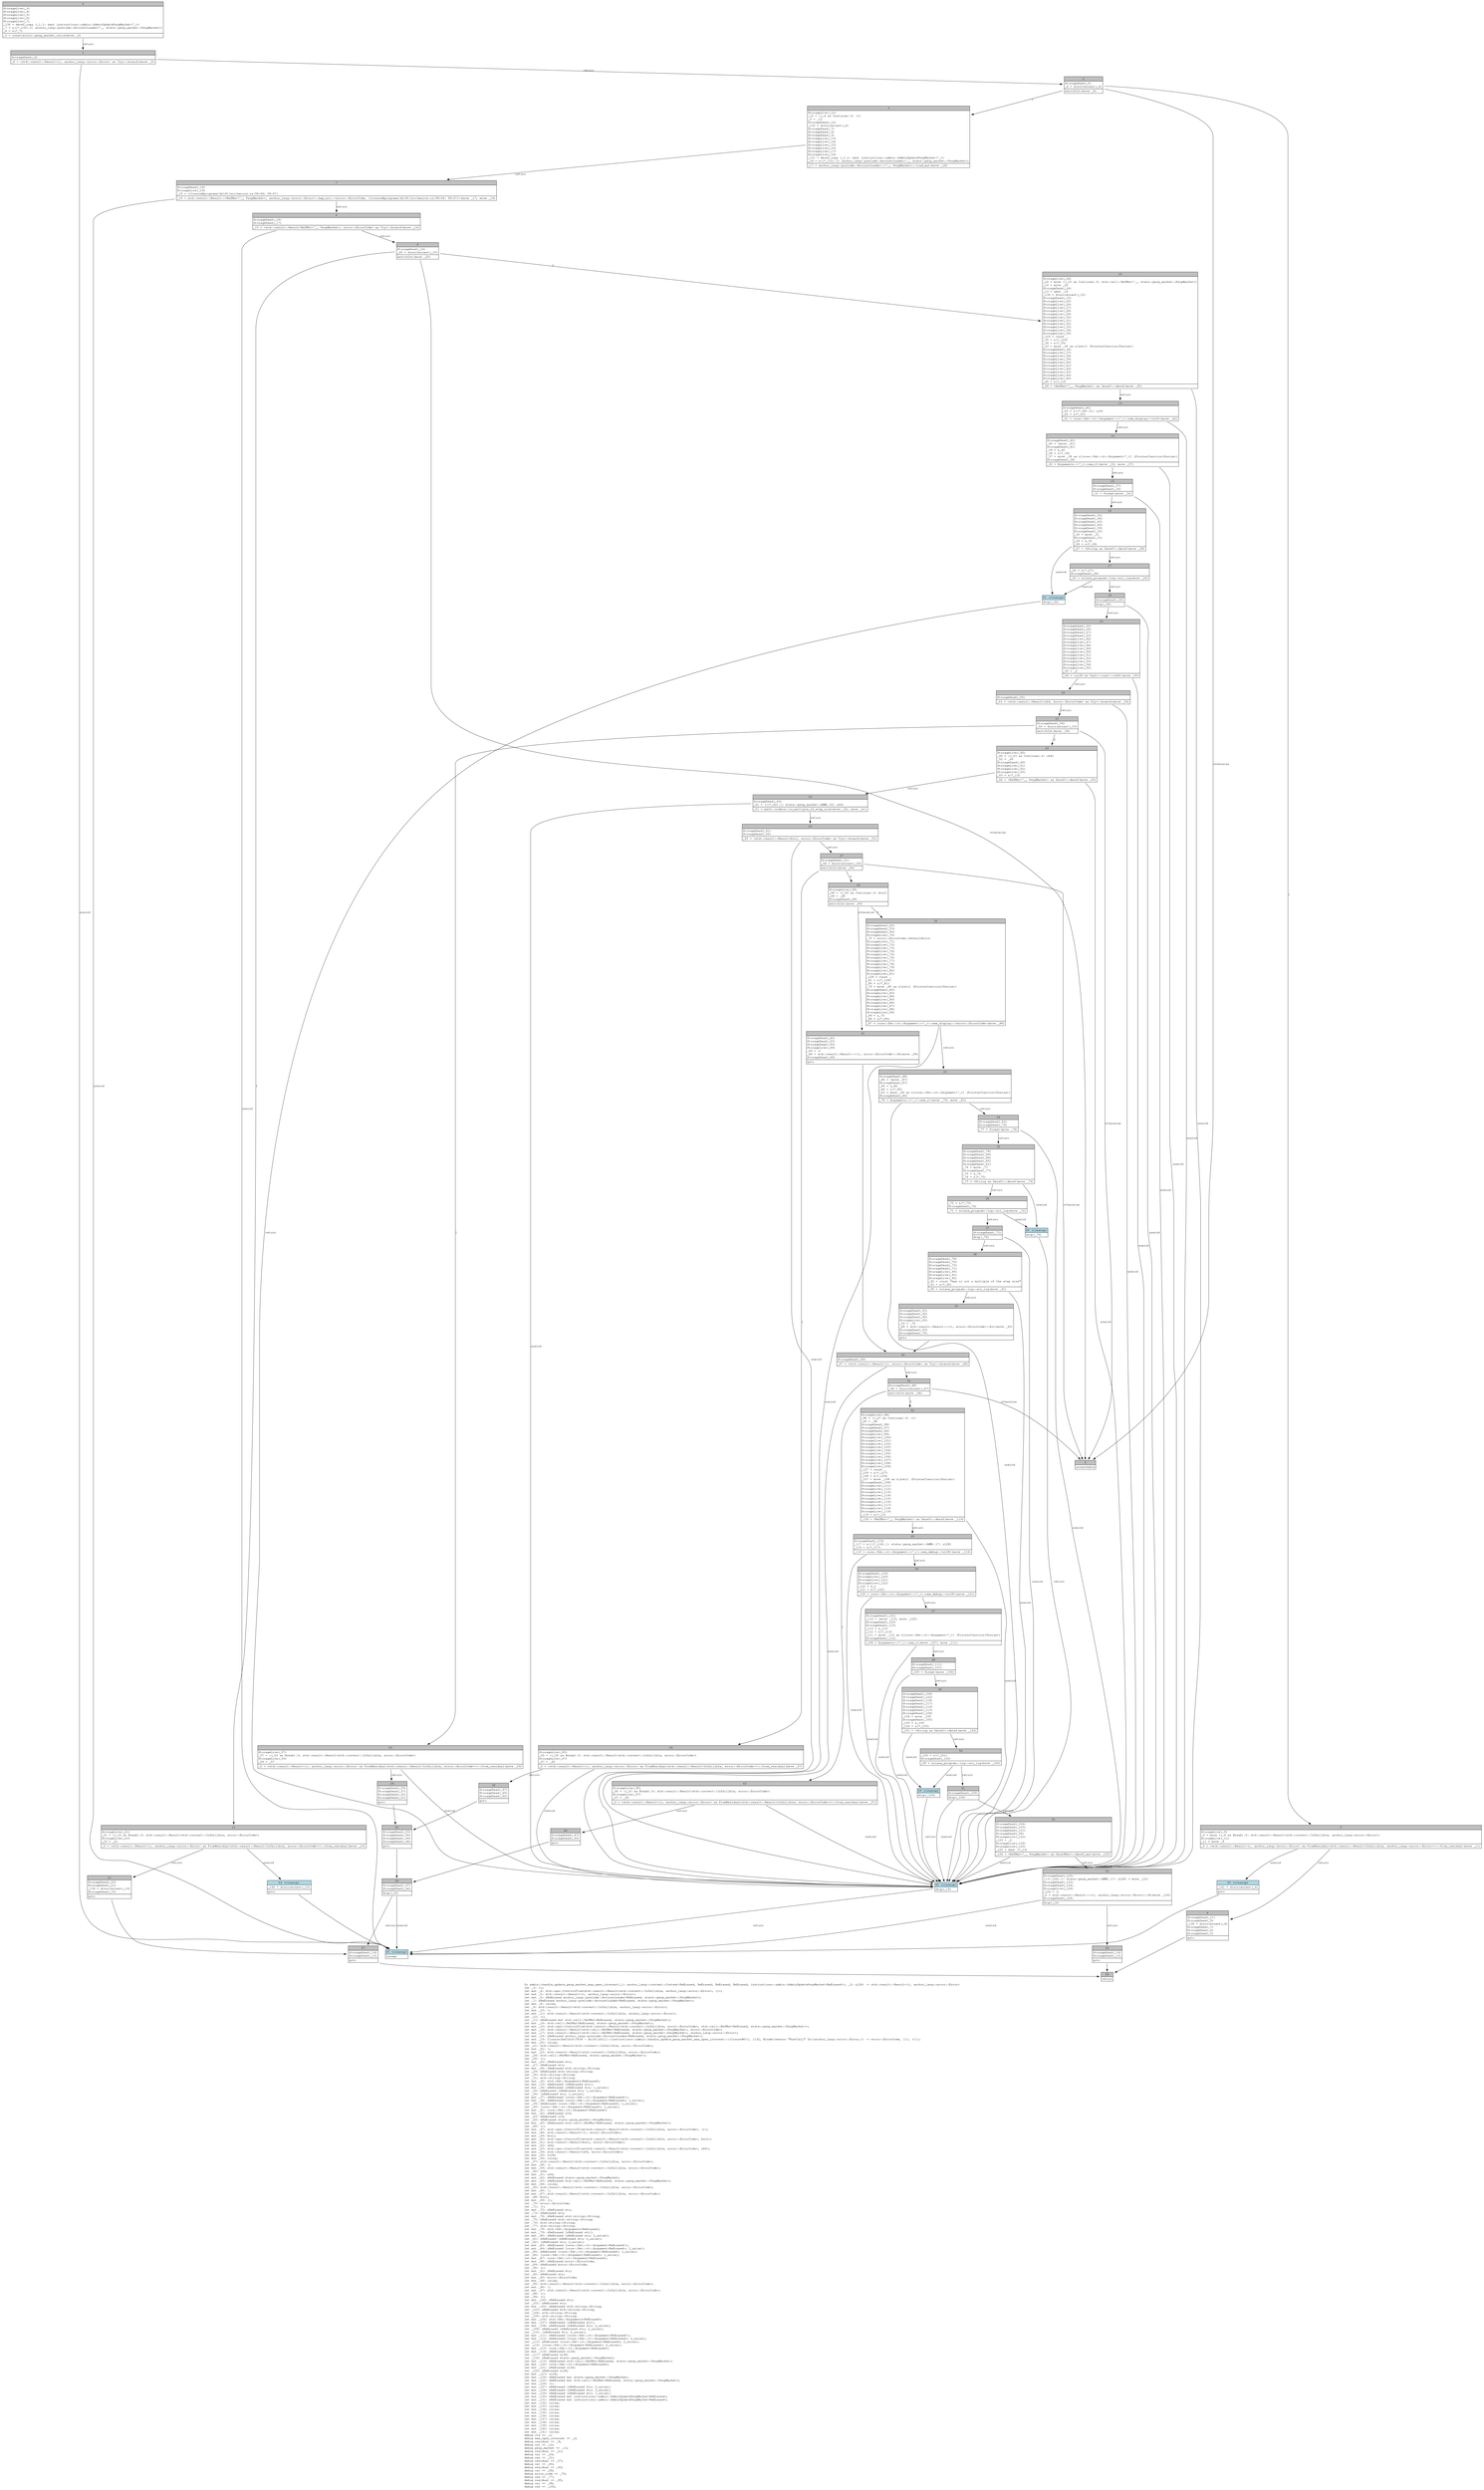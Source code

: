 digraph Mir_0_5637 {
    graph [fontname="Courier, monospace"];
    node [fontname="Courier, monospace"];
    edge [fontname="Courier, monospace"];
    label=<fn admin::handle_update_perp_market_max_open_interest(_1: anchor_lang::context::Context&lt;ReErased, ReErased, ReErased, ReErased, instructions::admin::AdminUpdatePerpMarket&lt;ReErased&gt;&gt;, _2: u128) -&gt; std::result::Result&lt;(), anchor_lang::error::Error&gt;<br align="left"/>let _3: ();<br align="left"/>let mut _4: std::ops::ControlFlow&lt;std::result::Result&lt;std::convert::Infallible, anchor_lang::error::Error&gt;, ()&gt;;<br align="left"/>let mut _5: std::result::Result&lt;(), anchor_lang::error::Error&gt;;<br align="left"/>let mut _6: &amp;ReErased anchor_lang::prelude::AccountLoader&lt;ReErased, state::perp_market::PerpMarket&gt;;<br align="left"/>let _7: &amp;ReErased anchor_lang::prelude::AccountLoader&lt;ReErased, state::perp_market::PerpMarket&gt;;<br align="left"/>let mut _8: isize;<br align="left"/>let _9: std::result::Result&lt;std::convert::Infallible, anchor_lang::error::Error&gt;;<br align="left"/>let mut _10: !;<br align="left"/>let mut _11: std::result::Result&lt;std::convert::Infallible, anchor_lang::error::Error&gt;;<br align="left"/>let _12: ();<br align="left"/>let _13: &amp;ReErased mut std::cell::RefMut&lt;ReErased, state::perp_market::PerpMarket&gt;;<br align="left"/>let mut _14: std::cell::RefMut&lt;ReErased, state::perp_market::PerpMarket&gt;;<br align="left"/>let mut _15: std::ops::ControlFlow&lt;std::result::Result&lt;std::convert::Infallible, error::ErrorCode&gt;, std::cell::RefMut&lt;ReErased, state::perp_market::PerpMarket&gt;&gt;;<br align="left"/>let mut _16: std::result::Result&lt;std::cell::RefMut&lt;ReErased, state::perp_market::PerpMarket&gt;, error::ErrorCode&gt;;<br align="left"/>let mut _17: std::result::Result&lt;std::cell::RefMut&lt;ReErased, state::perp_market::PerpMarket&gt;, anchor_lang::error::Error&gt;;<br align="left"/>let mut _18: &amp;ReErased anchor_lang::prelude::AccountLoader&lt;ReErased, state::perp_market::PerpMarket&gt;;<br align="left"/>let mut _19: Closure(DefId(0:5638 ~ drift[d311]::instructions::admin::handle_update_perp_market_max_open_interest::{closure#0}), [i32, Binder(extern &quot;RustCall&quot; fn((anchor_lang::error::Error,)) -&gt; error::ErrorCode, []), ()]);<br align="left"/>let mut _20: isize;<br align="left"/>let _21: std::result::Result&lt;std::convert::Infallible, error::ErrorCode&gt;;<br align="left"/>let mut _22: !;<br align="left"/>let mut _23: std::result::Result&lt;std::convert::Infallible, error::ErrorCode&gt;;<br align="left"/>let _24: std::cell::RefMut&lt;ReErased, state::perp_market::PerpMarket&gt;;<br align="left"/>let _25: ();<br align="left"/>let mut _26: &amp;ReErased str;<br align="left"/>let _27: &amp;ReErased str;<br align="left"/>let mut _28: &amp;ReErased std::string::String;<br align="left"/>let _29: &amp;ReErased std::string::String;<br align="left"/>let _30: std::string::String;<br align="left"/>let _31: std::string::String;<br align="left"/>let mut _32: std::fmt::Arguments&lt;ReErased&gt;;<br align="left"/>let mut _33: &amp;ReErased [&amp;ReErased str];<br align="left"/>let mut _34: &amp;ReErased [&amp;ReErased str; 1_usize];<br align="left"/>let _35: &amp;ReErased [&amp;ReErased str; 1_usize];<br align="left"/>let _36: [&amp;ReErased str; 1_usize];<br align="left"/>let mut _37: &amp;ReErased [core::fmt::rt::Argument&lt;ReErased&gt;];<br align="left"/>let mut _38: &amp;ReErased [core::fmt::rt::Argument&lt;ReErased&gt;; 1_usize];<br align="left"/>let _39: &amp;ReErased [core::fmt::rt::Argument&lt;ReErased&gt;; 1_usize];<br align="left"/>let _40: [core::fmt::rt::Argument&lt;ReErased&gt;; 1_usize];<br align="left"/>let mut _41: core::fmt::rt::Argument&lt;ReErased&gt;;<br align="left"/>let mut _42: &amp;ReErased u16;<br align="left"/>let _43: &amp;ReErased u16;<br align="left"/>let _44: &amp;ReErased state::perp_market::PerpMarket;<br align="left"/>let mut _45: &amp;ReErased std::cell::RefMut&lt;ReErased, state::perp_market::PerpMarket&gt;;<br align="left"/>let _46: ();<br align="left"/>let mut _47: std::ops::ControlFlow&lt;std::result::Result&lt;std::convert::Infallible, error::ErrorCode&gt;, ()&gt;;<br align="left"/>let mut _48: std::result::Result&lt;(), error::ErrorCode&gt;;<br align="left"/>let mut _49: bool;<br align="left"/>let mut _50: std::ops::ControlFlow&lt;std::result::Result&lt;std::convert::Infallible, error::ErrorCode&gt;, bool&gt;;<br align="left"/>let mut _51: std::result::Result&lt;bool, error::ErrorCode&gt;;<br align="left"/>let mut _52: u64;<br align="left"/>let mut _53: std::ops::ControlFlow&lt;std::result::Result&lt;std::convert::Infallible, error::ErrorCode&gt;, u64&gt;;<br align="left"/>let mut _54: std::result::Result&lt;u64, error::ErrorCode&gt;;<br align="left"/>let mut _55: u128;<br align="left"/>let mut _56: isize;<br align="left"/>let _57: std::result::Result&lt;std::convert::Infallible, error::ErrorCode&gt;;<br align="left"/>let mut _58: !;<br align="left"/>let mut _59: std::result::Result&lt;std::convert::Infallible, error::ErrorCode&gt;;<br align="left"/>let _60: u64;<br align="left"/>let mut _61: u64;<br align="left"/>let mut _62: &amp;ReErased state::perp_market::PerpMarket;<br align="left"/>let mut _63: &amp;ReErased std::cell::RefMut&lt;ReErased, state::perp_market::PerpMarket&gt;;<br align="left"/>let mut _64: isize;<br align="left"/>let _65: std::result::Result&lt;std::convert::Infallible, error::ErrorCode&gt;;<br align="left"/>let mut _66: !;<br align="left"/>let mut _67: std::result::Result&lt;std::convert::Infallible, error::ErrorCode&gt;;<br align="left"/>let _68: bool;<br align="left"/>let mut _69: ();<br align="left"/>let _70: error::ErrorCode;<br align="left"/>let _71: ();<br align="left"/>let mut _72: &amp;ReErased str;<br align="left"/>let _73: &amp;ReErased str;<br align="left"/>let mut _74: &amp;ReErased std::string::String;<br align="left"/>let _75: &amp;ReErased std::string::String;<br align="left"/>let _76: std::string::String;<br align="left"/>let _77: std::string::String;<br align="left"/>let mut _78: std::fmt::Arguments&lt;ReErased&gt;;<br align="left"/>let mut _79: &amp;ReErased [&amp;ReErased str];<br align="left"/>let mut _80: &amp;ReErased [&amp;ReErased str; 2_usize];<br align="left"/>let _81: &amp;ReErased [&amp;ReErased str; 2_usize];<br align="left"/>let _82: [&amp;ReErased str; 2_usize];<br align="left"/>let mut _83: &amp;ReErased [core::fmt::rt::Argument&lt;ReErased&gt;];<br align="left"/>let mut _84: &amp;ReErased [core::fmt::rt::Argument&lt;ReErased&gt;; 1_usize];<br align="left"/>let _85: &amp;ReErased [core::fmt::rt::Argument&lt;ReErased&gt;; 1_usize];<br align="left"/>let _86: [core::fmt::rt::Argument&lt;ReErased&gt;; 1_usize];<br align="left"/>let mut _87: core::fmt::rt::Argument&lt;ReErased&gt;;<br align="left"/>let mut _88: &amp;ReErased error::ErrorCode;<br align="left"/>let _89: &amp;ReErased error::ErrorCode;<br align="left"/>let _90: ();<br align="left"/>let mut _91: &amp;ReErased str;<br align="left"/>let _92: &amp;ReErased str;<br align="left"/>let mut _93: error::ErrorCode;<br align="left"/>let mut _94: isize;<br align="left"/>let _95: std::result::Result&lt;std::convert::Infallible, error::ErrorCode&gt;;<br align="left"/>let mut _96: !;<br align="left"/>let mut _97: std::result::Result&lt;std::convert::Infallible, error::ErrorCode&gt;;<br align="left"/>let _98: ();<br align="left"/>let _99: ();<br align="left"/>let mut _100: &amp;ReErased str;<br align="left"/>let _101: &amp;ReErased str;<br align="left"/>let mut _102: &amp;ReErased std::string::String;<br align="left"/>let _103: &amp;ReErased std::string::String;<br align="left"/>let _104: std::string::String;<br align="left"/>let _105: std::string::String;<br align="left"/>let mut _106: std::fmt::Arguments&lt;ReErased&gt;;<br align="left"/>let mut _107: &amp;ReErased [&amp;ReErased str];<br align="left"/>let mut _108: &amp;ReErased [&amp;ReErased str; 2_usize];<br align="left"/>let _109: &amp;ReErased [&amp;ReErased str; 2_usize];<br align="left"/>let _110: [&amp;ReErased str; 2_usize];<br align="left"/>let mut _111: &amp;ReErased [core::fmt::rt::Argument&lt;ReErased&gt;];<br align="left"/>let mut _112: &amp;ReErased [core::fmt::rt::Argument&lt;ReErased&gt;; 2_usize];<br align="left"/>let _113: &amp;ReErased [core::fmt::rt::Argument&lt;ReErased&gt;; 2_usize];<br align="left"/>let _114: [core::fmt::rt::Argument&lt;ReErased&gt;; 2_usize];<br align="left"/>let mut _115: core::fmt::rt::Argument&lt;ReErased&gt;;<br align="left"/>let mut _116: &amp;ReErased u128;<br align="left"/>let _117: &amp;ReErased u128;<br align="left"/>let _118: &amp;ReErased state::perp_market::PerpMarket;<br align="left"/>let mut _119: &amp;ReErased std::cell::RefMut&lt;ReErased, state::perp_market::PerpMarket&gt;;<br align="left"/>let mut _120: core::fmt::rt::Argument&lt;ReErased&gt;;<br align="left"/>let mut _121: &amp;ReErased u128;<br align="left"/>let _122: &amp;ReErased u128;<br align="left"/>let mut _123: u128;<br align="left"/>let mut _124: &amp;ReErased mut state::perp_market::PerpMarket;<br align="left"/>let mut _125: &amp;ReErased mut std::cell::RefMut&lt;ReErased, state::perp_market::PerpMarket&gt;;<br align="left"/>let mut _126: ();<br align="left"/>let mut _127: &amp;ReErased [&amp;ReErased str; 2_usize];<br align="left"/>let mut _128: &amp;ReErased [&amp;ReErased str; 2_usize];<br align="left"/>let mut _129: &amp;ReErased [&amp;ReErased str; 1_usize];<br align="left"/>let mut _130: &amp;ReErased mut instructions::admin::AdminUpdatePerpMarket&lt;ReErased&gt;;<br align="left"/>let mut _131: &amp;ReErased mut instructions::admin::AdminUpdatePerpMarket&lt;ReErased&gt;;<br align="left"/>let mut _132: isize;<br align="left"/>let mut _133: isize;<br align="left"/>let mut _134: isize;<br align="left"/>let mut _135: isize;<br align="left"/>let mut _136: isize;<br align="left"/>let mut _137: isize;<br align="left"/>let mut _138: isize;<br align="left"/>let mut _139: isize;<br align="left"/>let mut _140: isize;<br align="left"/>let mut _141: isize;<br align="left"/>debug ctx =&gt; _1;<br align="left"/>debug max_open_interest =&gt; _2;<br align="left"/>debug residual =&gt; _9;<br align="left"/>debug val =&gt; _12;<br align="left"/>debug perp_market =&gt; _13;<br align="left"/>debug residual =&gt; _21;<br align="left"/>debug val =&gt; _24;<br align="left"/>debug res =&gt; _31;<br align="left"/>debug residual =&gt; _57;<br align="left"/>debug val =&gt; _60;<br align="left"/>debug residual =&gt; _65;<br align="left"/>debug val =&gt; _68;<br align="left"/>debug error_code =&gt; _70;<br align="left"/>debug res =&gt; _77;<br align="left"/>debug residual =&gt; _95;<br align="left"/>debug val =&gt; _98;<br align="left"/>debug res =&gt; _105;<br align="left"/>>;
    bb0__0_5637 [shape="none", label=<<table border="0" cellborder="1" cellspacing="0"><tr><td bgcolor="gray" align="center" colspan="1">0</td></tr><tr><td align="left" balign="left">StorageLive(_3)<br/>StorageLive(_4)<br/>StorageLive(_5)<br/>StorageLive(_6)<br/>StorageLive(_7)<br/>_130 = deref_copy (_1.1: &amp;mut instructions::admin::AdminUpdatePerpMarket&lt;'_&gt;)<br/>_7 = &amp;((*_130).2: anchor_lang::prelude::AccountLoader&lt;'_, state::perp_market::PerpMarket&gt;)<br/>_6 = &amp;(*_7)<br/></td></tr><tr><td align="left">_5 = constraints::perp_market_valid(move _6)</td></tr></table>>];
    bb1__0_5637 [shape="none", label=<<table border="0" cellborder="1" cellspacing="0"><tr><td bgcolor="gray" align="center" colspan="1">1</td></tr><tr><td align="left" balign="left">StorageDead(_6)<br/></td></tr><tr><td align="left">_4 = &lt;std::result::Result&lt;(), anchor_lang::error::Error&gt; as Try&gt;::branch(move _5)</td></tr></table>>];
    bb2__0_5637 [shape="none", label=<<table border="0" cellborder="1" cellspacing="0"><tr><td bgcolor="gray" align="center" colspan="1">2</td></tr><tr><td align="left" balign="left">StorageDead(_5)<br/>_8 = discriminant(_4)<br/></td></tr><tr><td align="left">switchInt(move _8)</td></tr></table>>];
    bb3__0_5637 [shape="none", label=<<table border="0" cellborder="1" cellspacing="0"><tr><td bgcolor="gray" align="center" colspan="1">3</td></tr><tr><td align="left" balign="left">StorageLive(_12)<br/>_12 = ((_4 as Continue).0: ())<br/>_3 = _12<br/>StorageDead(_12)<br/>_132 = discriminant(_4)<br/>StorageDead(_7)<br/>StorageDead(_4)<br/>StorageDead(_3)<br/>StorageLive(_13)<br/>StorageLive(_14)<br/>StorageLive(_15)<br/>StorageLive(_16)<br/>StorageLive(_17)<br/>StorageLive(_18)<br/>_131 = deref_copy (_1.1: &amp;mut instructions::admin::AdminUpdatePerpMarket&lt;'_&gt;)<br/>_18 = &amp;((*_131).2: anchor_lang::prelude::AccountLoader&lt;'_, state::perp_market::PerpMarket&gt;)<br/></td></tr><tr><td align="left">_17 = anchor_lang::prelude::AccountLoader::&lt;'_, PerpMarket&gt;::load_mut(move _18)</td></tr></table>>];
    bb4__0_5637 [shape="none", label=<<table border="0" cellborder="1" cellspacing="0"><tr><td bgcolor="gray" align="center" colspan="1">4</td></tr><tr><td align="left">unreachable</td></tr></table>>];
    bb5__0_5637 [shape="none", label=<<table border="0" cellborder="1" cellspacing="0"><tr><td bgcolor="gray" align="center" colspan="1">5</td></tr><tr><td align="left" balign="left">StorageLive(_9)<br/>_9 = move ((_4 as Break).0: std::result::Result&lt;std::convert::Infallible, anchor_lang::error::Error&gt;)<br/>StorageLive(_11)<br/>_11 = move _9<br/></td></tr><tr><td align="left">_0 = &lt;std::result::Result&lt;(), anchor_lang::error::Error&gt; as FromResidual&lt;std::result::Result&lt;Infallible, anchor_lang::error::Error&gt;&gt;&gt;::from_residual(move _11)</td></tr></table>>];
    bb6__0_5637 [shape="none", label=<<table border="0" cellborder="1" cellspacing="0"><tr><td bgcolor="gray" align="center" colspan="1">6</td></tr><tr><td align="left" balign="left">StorageDead(_11)<br/>StorageDead(_9)<br/>_138 = discriminant(_4)<br/>StorageDead(_7)<br/>StorageDead(_4)<br/>StorageDead(_3)<br/></td></tr><tr><td align="left">goto</td></tr></table>>];
    bb7__0_5637 [shape="none", label=<<table border="0" cellborder="1" cellspacing="0"><tr><td bgcolor="gray" align="center" colspan="1">7</td></tr><tr><td align="left" balign="left">StorageDead(_18)<br/>StorageLive(_19)<br/>_19 = {closure@programs/drift/src/macros.rs:58:44: 58:47}<br/></td></tr><tr><td align="left">_16 = std::result::Result::&lt;RefMut&lt;'_, PerpMarket&gt;, anchor_lang::error::Error&gt;::map_err::&lt;error::ErrorCode, {closure@programs/drift/src/macros.rs:58:44: 58:47}&gt;(move _17, move _19)</td></tr></table>>];
    bb8__0_5637 [shape="none", label=<<table border="0" cellborder="1" cellspacing="0"><tr><td bgcolor="gray" align="center" colspan="1">8</td></tr><tr><td align="left" balign="left">StorageDead(_19)<br/>StorageDead(_17)<br/></td></tr><tr><td align="left">_15 = &lt;std::result::Result&lt;RefMut&lt;'_, PerpMarket&gt;, error::ErrorCode&gt; as Try&gt;::branch(move _16)</td></tr></table>>];
    bb9__0_5637 [shape="none", label=<<table border="0" cellborder="1" cellspacing="0"><tr><td bgcolor="gray" align="center" colspan="1">9</td></tr><tr><td align="left" balign="left">StorageDead(_16)<br/>_20 = discriminant(_15)<br/></td></tr><tr><td align="left">switchInt(move _20)</td></tr></table>>];
    bb10__0_5637 [shape="none", label=<<table border="0" cellborder="1" cellspacing="0"><tr><td bgcolor="gray" align="center" colspan="1">10</td></tr><tr><td align="left" balign="left">StorageLive(_24)<br/>_24 = move ((_15 as Continue).0: std::cell::RefMut&lt;'_, state::perp_market::PerpMarket&gt;)<br/>_14 = move _24<br/>StorageDead(_24)<br/>_13 = &amp;mut _14<br/>_136 = discriminant(_15)<br/>StorageDead(_15)<br/>StorageLive(_25)<br/>StorageLive(_26)<br/>StorageLive(_27)<br/>StorageLive(_28)<br/>StorageLive(_29)<br/>StorageLive(_30)<br/>StorageLive(_31)<br/>StorageLive(_32)<br/>StorageLive(_33)<br/>StorageLive(_34)<br/>StorageLive(_35)<br/>_129 = const _<br/>_35 = &amp;(*_129)<br/>_34 = &amp;(*_35)<br/>_33 = move _34 as &amp;[&amp;str] (PointerCoercion(Unsize))<br/>StorageDead(_34)<br/>StorageLive(_37)<br/>StorageLive(_38)<br/>StorageLive(_39)<br/>StorageLive(_40)<br/>StorageLive(_41)<br/>StorageLive(_42)<br/>StorageLive(_43)<br/>StorageLive(_44)<br/>StorageLive(_45)<br/>_45 = &amp;(*_13)<br/></td></tr><tr><td align="left">_44 = &lt;RefMut&lt;'_, PerpMarket&gt; as Deref&gt;::deref(move _45)</td></tr></table>>];
    bb11__0_5637 [shape="none", label=<<table border="0" cellborder="1" cellspacing="0"><tr><td bgcolor="gray" align="center" colspan="1">11</td></tr><tr><td align="left" balign="left">StorageLive(_21)<br/>_21 = ((_15 as Break).0: std::result::Result&lt;std::convert::Infallible, error::ErrorCode&gt;)<br/>StorageLive(_23)<br/>_23 = _21<br/></td></tr><tr><td align="left">_0 = &lt;std::result::Result&lt;(), anchor_lang::error::Error&gt; as FromResidual&lt;std::result::Result&lt;Infallible, error::ErrorCode&gt;&gt;&gt;::from_residual(move _23)</td></tr></table>>];
    bb12__0_5637 [shape="none", label=<<table border="0" cellborder="1" cellspacing="0"><tr><td bgcolor="gray" align="center" colspan="1">12</td></tr><tr><td align="left" balign="left">StorageDead(_23)<br/>StorageDead(_21)<br/>_134 = discriminant(_15)<br/>StorageDead(_15)<br/></td></tr><tr><td align="left">goto</td></tr></table>>];
    bb13__0_5637 [shape="none", label=<<table border="0" cellborder="1" cellspacing="0"><tr><td bgcolor="gray" align="center" colspan="1">13</td></tr><tr><td align="left" balign="left">StorageDead(_45)<br/>_43 = &amp;((*_44).21: u16)<br/>_42 = &amp;(*_43)<br/></td></tr><tr><td align="left">_41 = core::fmt::rt::Argument::&lt;'_&gt;::new_display::&lt;u16&gt;(move _42)</td></tr></table>>];
    bb14__0_5637 [shape="none", label=<<table border="0" cellborder="1" cellspacing="0"><tr><td bgcolor="gray" align="center" colspan="1">14</td></tr><tr><td align="left" balign="left">StorageDead(_42)<br/>_40 = [move _41]<br/>StorageDead(_41)<br/>_39 = &amp;_40<br/>_38 = &amp;(*_39)<br/>_37 = move _38 as &amp;[core::fmt::rt::Argument&lt;'_&gt;] (PointerCoercion(Unsize))<br/>StorageDead(_38)<br/></td></tr><tr><td align="left">_32 = Arguments::&lt;'_&gt;::new_v1(move _33, move _37)</td></tr></table>>];
    bb15__0_5637 [shape="none", label=<<table border="0" cellborder="1" cellspacing="0"><tr><td bgcolor="gray" align="center" colspan="1">15</td></tr><tr><td align="left" balign="left">StorageDead(_37)<br/>StorageDead(_33)<br/></td></tr><tr><td align="left">_31 = format(move _32)</td></tr></table>>];
    bb16__0_5637 [shape="none", label=<<table border="0" cellborder="1" cellspacing="0"><tr><td bgcolor="gray" align="center" colspan="1">16</td></tr><tr><td align="left" balign="left">StorageDead(_32)<br/>StorageDead(_44)<br/>StorageDead(_43)<br/>StorageDead(_40)<br/>StorageDead(_39)<br/>StorageDead(_35)<br/>_30 = move _31<br/>StorageDead(_31)<br/>_29 = &amp;_30<br/>_28 = &amp;(*_29)<br/></td></tr><tr><td align="left">_27 = &lt;String as Deref&gt;::deref(move _28)</td></tr></table>>];
    bb17__0_5637 [shape="none", label=<<table border="0" cellborder="1" cellspacing="0"><tr><td bgcolor="gray" align="center" colspan="1">17</td></tr><tr><td align="left" balign="left">_26 = &amp;(*_27)<br/>StorageDead(_28)<br/></td></tr><tr><td align="left">_25 = solana_program::log::sol_log(move _26)</td></tr></table>>];
    bb18__0_5637 [shape="none", label=<<table border="0" cellborder="1" cellspacing="0"><tr><td bgcolor="gray" align="center" colspan="1">18</td></tr><tr><td align="left" balign="left">StorageDead(_26)<br/></td></tr><tr><td align="left">drop(_30)</td></tr></table>>];
    bb19__0_5637 [shape="none", label=<<table border="0" cellborder="1" cellspacing="0"><tr><td bgcolor="gray" align="center" colspan="1">19</td></tr><tr><td align="left" balign="left">StorageDead(_30)<br/>StorageDead(_29)<br/>StorageDead(_27)<br/>StorageDead(_25)<br/>StorageLive(_46)<br/>StorageLive(_47)<br/>StorageLive(_48)<br/>StorageLive(_49)<br/>StorageLive(_50)<br/>StorageLive(_51)<br/>StorageLive(_52)<br/>StorageLive(_53)<br/>StorageLive(_54)<br/>StorageLive(_55)<br/>_55 = _2<br/></td></tr><tr><td align="left">_54 = &lt;u128 as Cast&gt;::cast::&lt;u64&gt;(move _55)</td></tr></table>>];
    bb20__0_5637 [shape="none", label=<<table border="0" cellborder="1" cellspacing="0"><tr><td bgcolor="gray" align="center" colspan="1">20</td></tr><tr><td align="left" balign="left">StorageDead(_55)<br/></td></tr><tr><td align="left">_53 = &lt;std::result::Result&lt;u64, error::ErrorCode&gt; as Try&gt;::branch(move _54)</td></tr></table>>];
    bb21__0_5637 [shape="none", label=<<table border="0" cellborder="1" cellspacing="0"><tr><td bgcolor="gray" align="center" colspan="1">21</td></tr><tr><td align="left" balign="left">StorageDead(_54)<br/>_56 = discriminant(_53)<br/></td></tr><tr><td align="left">switchInt(move _56)</td></tr></table>>];
    bb22__0_5637 [shape="none", label=<<table border="0" cellborder="1" cellspacing="0"><tr><td bgcolor="gray" align="center" colspan="1">22</td></tr><tr><td align="left" balign="left">StorageLive(_60)<br/>_60 = ((_53 as Continue).0: u64)<br/>_52 = _60<br/>StorageDead(_60)<br/>StorageLive(_61)<br/>StorageLive(_62)<br/>StorageLive(_63)<br/>_63 = &amp;(*_13)<br/></td></tr><tr><td align="left">_62 = &lt;RefMut&lt;'_, PerpMarket&gt; as Deref&gt;::deref(move _63)</td></tr></table>>];
    bb23__0_5637 [shape="none", label=<<table border="0" cellborder="1" cellspacing="0"><tr><td bgcolor="gray" align="center" colspan="1">23</td></tr><tr><td align="left" balign="left">StorageLive(_57)<br/>_57 = ((_53 as Break).0: std::result::Result&lt;std::convert::Infallible, error::ErrorCode&gt;)<br/>StorageLive(_59)<br/>_59 = _57<br/></td></tr><tr><td align="left">_0 = &lt;std::result::Result&lt;(), anchor_lang::error::Error&gt; as FromResidual&lt;std::result::Result&lt;Infallible, error::ErrorCode&gt;&gt;&gt;::from_residual(move _59)</td></tr></table>>];
    bb24__0_5637 [shape="none", label=<<table border="0" cellborder="1" cellspacing="0"><tr><td bgcolor="gray" align="center" colspan="1">24</td></tr><tr><td align="left" balign="left">StorageDead(_59)<br/>StorageDead(_57)<br/>StorageDead(_52)<br/>StorageDead(_51)<br/></td></tr><tr><td align="left">goto</td></tr></table>>];
    bb25__0_5637 [shape="none", label=<<table border="0" cellborder="1" cellspacing="0"><tr><td bgcolor="gray" align="center" colspan="1">25</td></tr><tr><td align="left" balign="left">StorageDead(_63)<br/>_61 = (((*_62).1: state::perp_market::AMM).52: u64)<br/></td></tr><tr><td align="left">_51 = math::orders::is_multiple_of_step_size(move _52, move _61)</td></tr></table>>];
    bb26__0_5637 [shape="none", label=<<table border="0" cellborder="1" cellspacing="0"><tr><td bgcolor="gray" align="center" colspan="1">26</td></tr><tr><td align="left" balign="left">StorageDead(_61)<br/>StorageDead(_52)<br/></td></tr><tr><td align="left">_50 = &lt;std::result::Result&lt;bool, error::ErrorCode&gt; as Try&gt;::branch(move _51)</td></tr></table>>];
    bb27__0_5637 [shape="none", label=<<table border="0" cellborder="1" cellspacing="0"><tr><td bgcolor="gray" align="center" colspan="1">27</td></tr><tr><td align="left" balign="left">StorageDead(_51)<br/>_64 = discriminant(_50)<br/></td></tr><tr><td align="left">switchInt(move _64)</td></tr></table>>];
    bb28__0_5637 [shape="none", label=<<table border="0" cellborder="1" cellspacing="0"><tr><td bgcolor="gray" align="center" colspan="1">28</td></tr><tr><td align="left" balign="left">StorageLive(_68)<br/>_68 = ((_50 as Continue).0: bool)<br/>_49 = _68<br/>StorageDead(_68)<br/></td></tr><tr><td align="left">switchInt(move _49)</td></tr></table>>];
    bb29__0_5637 [shape="none", label=<<table border="0" cellborder="1" cellspacing="0"><tr><td bgcolor="gray" align="center" colspan="1">29</td></tr><tr><td align="left" balign="left">StorageLive(_65)<br/>_65 = ((_50 as Break).0: std::result::Result&lt;std::convert::Infallible, error::ErrorCode&gt;)<br/>StorageLive(_67)<br/>_67 = _65<br/></td></tr><tr><td align="left">_0 = &lt;std::result::Result&lt;(), anchor_lang::error::Error&gt; as FromResidual&lt;std::result::Result&lt;Infallible, error::ErrorCode&gt;&gt;&gt;::from_residual(move _67)</td></tr></table>>];
    bb30__0_5637 [shape="none", label=<<table border="0" cellborder="1" cellspacing="0"><tr><td bgcolor="gray" align="center" colspan="1">30</td></tr><tr><td align="left" balign="left">StorageDead(_67)<br/>StorageDead(_65)<br/>StorageDead(_62)<br/></td></tr><tr><td align="left">goto</td></tr></table>>];
    bb31__0_5637 [shape="none", label=<<table border="0" cellborder="1" cellspacing="0"><tr><td bgcolor="gray" align="center" colspan="1">31</td></tr><tr><td align="left" balign="left">StorageDead(_62)<br/>StorageDead(_53)<br/>StorageDead(_50)<br/>StorageLive(_69)<br/>_69 = ()<br/>_48 = std::result::Result::&lt;(), error::ErrorCode&gt;::Ok(move _69)<br/>StorageDead(_69)<br/></td></tr><tr><td align="left">goto</td></tr></table>>];
    bb32__0_5637 [shape="none", label=<<table border="0" cellborder="1" cellspacing="0"><tr><td bgcolor="gray" align="center" colspan="1">32</td></tr><tr><td align="left" balign="left">StorageDead(_62)<br/>StorageDead(_53)<br/>StorageDead(_50)<br/>StorageLive(_70)<br/>_70 = error::ErrorCode::DefaultError<br/>StorageLive(_71)<br/>StorageLive(_72)<br/>StorageLive(_73)<br/>StorageLive(_74)<br/>StorageLive(_75)<br/>StorageLive(_76)<br/>StorageLive(_77)<br/>StorageLive(_78)<br/>StorageLive(_79)<br/>StorageLive(_80)<br/>StorageLive(_81)<br/>_128 = const _<br/>_81 = &amp;(*_128)<br/>_80 = &amp;(*_81)<br/>_79 = move _80 as &amp;[&amp;str] (PointerCoercion(Unsize))<br/>StorageDead(_80)<br/>StorageLive(_83)<br/>StorageLive(_84)<br/>StorageLive(_85)<br/>StorageLive(_86)<br/>StorageLive(_87)<br/>StorageLive(_88)<br/>StorageLive(_89)<br/>_89 = &amp;_70<br/>_88 = &amp;(*_89)<br/></td></tr><tr><td align="left">_87 = core::fmt::rt::Argument::&lt;'_&gt;::new_display::&lt;error::ErrorCode&gt;(move _88)</td></tr></table>>];
    bb33__0_5637 [shape="none", label=<<table border="0" cellborder="1" cellspacing="0"><tr><td bgcolor="gray" align="center" colspan="1">33</td></tr><tr><td align="left" balign="left">StorageDead(_88)<br/>_86 = [move _87]<br/>StorageDead(_87)<br/>_85 = &amp;_86<br/>_84 = &amp;(*_85)<br/>_83 = move _84 as &amp;[core::fmt::rt::Argument&lt;'_&gt;] (PointerCoercion(Unsize))<br/>StorageDead(_84)<br/></td></tr><tr><td align="left">_78 = Arguments::&lt;'_&gt;::new_v1(move _79, move _83)</td></tr></table>>];
    bb34__0_5637 [shape="none", label=<<table border="0" cellborder="1" cellspacing="0"><tr><td bgcolor="gray" align="center" colspan="1">34</td></tr><tr><td align="left" balign="left">StorageDead(_83)<br/>StorageDead(_79)<br/></td></tr><tr><td align="left">_77 = format(move _78)</td></tr></table>>];
    bb35__0_5637 [shape="none", label=<<table border="0" cellborder="1" cellspacing="0"><tr><td bgcolor="gray" align="center" colspan="1">35</td></tr><tr><td align="left" balign="left">StorageDead(_78)<br/>StorageDead(_89)<br/>StorageDead(_86)<br/>StorageDead(_85)<br/>StorageDead(_81)<br/>_76 = move _77<br/>StorageDead(_77)<br/>_75 = &amp;_76<br/>_74 = &amp;(*_75)<br/></td></tr><tr><td align="left">_73 = &lt;String as Deref&gt;::deref(move _74)</td></tr></table>>];
    bb36__0_5637 [shape="none", label=<<table border="0" cellborder="1" cellspacing="0"><tr><td bgcolor="gray" align="center" colspan="1">36</td></tr><tr><td align="left" balign="left">_72 = &amp;(*_73)<br/>StorageDead(_74)<br/></td></tr><tr><td align="left">_71 = solana_program::log::sol_log(move _72)</td></tr></table>>];
    bb37__0_5637 [shape="none", label=<<table border="0" cellborder="1" cellspacing="0"><tr><td bgcolor="gray" align="center" colspan="1">37</td></tr><tr><td align="left" balign="left">StorageDead(_72)<br/></td></tr><tr><td align="left">drop(_76)</td></tr></table>>];
    bb38__0_5637 [shape="none", label=<<table border="0" cellborder="1" cellspacing="0"><tr><td bgcolor="gray" align="center" colspan="1">38</td></tr><tr><td align="left" balign="left">StorageDead(_76)<br/>StorageDead(_75)<br/>StorageDead(_73)<br/>StorageDead(_71)<br/>StorageLive(_90)<br/>StorageLive(_91)<br/>StorageLive(_92)<br/>_92 = const &quot;max oi not a multiple of the step size&quot;<br/>_91 = &amp;(*_92)<br/></td></tr><tr><td align="left">_90 = solana_program::log::sol_log(move _91)</td></tr></table>>];
    bb39__0_5637 [shape="none", label=<<table border="0" cellborder="1" cellspacing="0"><tr><td bgcolor="gray" align="center" colspan="1">39</td></tr><tr><td align="left" balign="left">StorageDead(_91)<br/>StorageDead(_92)<br/>StorageDead(_90)<br/>StorageLive(_93)<br/>_93 = _70<br/>_48 = std::result::Result::&lt;(), error::ErrorCode&gt;::Err(move _93)<br/>StorageDead(_93)<br/>StorageDead(_70)<br/></td></tr><tr><td align="left">goto</td></tr></table>>];
    bb40__0_5637 [shape="none", label=<<table border="0" cellborder="1" cellspacing="0"><tr><td bgcolor="gray" align="center" colspan="1">40</td></tr><tr><td align="left" balign="left">StorageDead(_49)<br/></td></tr><tr><td align="left">_47 = &lt;std::result::Result&lt;(), error::ErrorCode&gt; as Try&gt;::branch(move _48)</td></tr></table>>];
    bb41__0_5637 [shape="none", label=<<table border="0" cellborder="1" cellspacing="0"><tr><td bgcolor="gray" align="center" colspan="1">41</td></tr><tr><td align="left" balign="left">StorageDead(_48)<br/>_94 = discriminant(_47)<br/></td></tr><tr><td align="left">switchInt(move _94)</td></tr></table>>];
    bb42__0_5637 [shape="none", label=<<table border="0" cellborder="1" cellspacing="0"><tr><td bgcolor="gray" align="center" colspan="1">42</td></tr><tr><td align="left" balign="left">StorageLive(_98)<br/>_98 = ((_47 as Continue).0: ())<br/>_46 = _98<br/>StorageDead(_98)<br/>StorageDead(_47)<br/>StorageDead(_46)<br/>StorageLive(_99)<br/>StorageLive(_100)<br/>StorageLive(_101)<br/>StorageLive(_102)<br/>StorageLive(_103)<br/>StorageLive(_104)<br/>StorageLive(_105)<br/>StorageLive(_106)<br/>StorageLive(_107)<br/>StorageLive(_108)<br/>StorageLive(_109)<br/>_127 = const _<br/>_109 = &amp;(*_127)<br/>_108 = &amp;(*_109)<br/>_107 = move _108 as &amp;[&amp;str] (PointerCoercion(Unsize))<br/>StorageDead(_108)<br/>StorageLive(_111)<br/>StorageLive(_112)<br/>StorageLive(_113)<br/>StorageLive(_114)<br/>StorageLive(_115)<br/>StorageLive(_116)<br/>StorageLive(_117)<br/>StorageLive(_118)<br/>StorageLive(_119)<br/>_119 = &amp;(*_13)<br/></td></tr><tr><td align="left">_118 = &lt;RefMut&lt;'_, PerpMarket&gt; as Deref&gt;::deref(move _119)</td></tr></table>>];
    bb43__0_5637 [shape="none", label=<<table border="0" cellborder="1" cellspacing="0"><tr><td bgcolor="gray" align="center" colspan="1">43</td></tr><tr><td align="left" balign="left">StorageLive(_95)<br/>_95 = ((_47 as Break).0: std::result::Result&lt;std::convert::Infallible, error::ErrorCode&gt;)<br/>StorageLive(_97)<br/>_97 = _95<br/></td></tr><tr><td align="left">_0 = &lt;std::result::Result&lt;(), anchor_lang::error::Error&gt; as FromResidual&lt;std::result::Result&lt;Infallible, error::ErrorCode&gt;&gt;&gt;::from_residual(move _97)</td></tr></table>>];
    bb44__0_5637 [shape="none", label=<<table border="0" cellborder="1" cellspacing="0"><tr><td bgcolor="gray" align="center" colspan="1">44</td></tr><tr><td align="left" balign="left">StorageDead(_97)<br/>StorageDead(_95)<br/></td></tr><tr><td align="left">goto</td></tr></table>>];
    bb45__0_5637 [shape="none", label=<<table border="0" cellborder="1" cellspacing="0"><tr><td bgcolor="gray" align="center" colspan="1">45</td></tr><tr><td align="left" balign="left">StorageDead(_119)<br/>_117 = &amp;(((*_118).1: state::perp_market::AMM).17: u128)<br/>_116 = &amp;(*_117)<br/></td></tr><tr><td align="left">_115 = core::fmt::rt::Argument::&lt;'_&gt;::new_debug::&lt;u128&gt;(move _116)</td></tr></table>>];
    bb46__0_5637 [shape="none", label=<<table border="0" cellborder="1" cellspacing="0"><tr><td bgcolor="gray" align="center" colspan="1">46</td></tr><tr><td align="left" balign="left">StorageDead(_116)<br/>StorageLive(_120)<br/>StorageLive(_121)<br/>StorageLive(_122)<br/>_122 = &amp;_2<br/>_121 = &amp;(*_122)<br/></td></tr><tr><td align="left">_120 = core::fmt::rt::Argument::&lt;'_&gt;::new_debug::&lt;u128&gt;(move _121)</td></tr></table>>];
    bb47__0_5637 [shape="none", label=<<table border="0" cellborder="1" cellspacing="0"><tr><td bgcolor="gray" align="center" colspan="1">47</td></tr><tr><td align="left" balign="left">StorageDead(_121)<br/>_114 = [move _115, move _120]<br/>StorageDead(_120)<br/>StorageDead(_115)<br/>_113 = &amp;_114<br/>_112 = &amp;(*_113)<br/>_111 = move _112 as &amp;[core::fmt::rt::Argument&lt;'_&gt;] (PointerCoercion(Unsize))<br/>StorageDead(_112)<br/></td></tr><tr><td align="left">_106 = Arguments::&lt;'_&gt;::new_v1(move _107, move _111)</td></tr></table>>];
    bb48__0_5637 [shape="none", label=<<table border="0" cellborder="1" cellspacing="0"><tr><td bgcolor="gray" align="center" colspan="1">48</td></tr><tr><td align="left" balign="left">StorageDead(_111)<br/>StorageDead(_107)<br/></td></tr><tr><td align="left">_105 = format(move _106)</td></tr></table>>];
    bb49__0_5637 [shape="none", label=<<table border="0" cellborder="1" cellspacing="0"><tr><td bgcolor="gray" align="center" colspan="1">49</td></tr><tr><td align="left" balign="left">StorageDead(_106)<br/>StorageDead(_122)<br/>StorageDead(_118)<br/>StorageDead(_117)<br/>StorageDead(_114)<br/>StorageDead(_113)<br/>StorageDead(_109)<br/>_104 = move _105<br/>StorageDead(_105)<br/>_103 = &amp;_104<br/>_102 = &amp;(*_103)<br/></td></tr><tr><td align="left">_101 = &lt;String as Deref&gt;::deref(move _102)</td></tr></table>>];
    bb50__0_5637 [shape="none", label=<<table border="0" cellborder="1" cellspacing="0"><tr><td bgcolor="gray" align="center" colspan="1">50</td></tr><tr><td align="left" balign="left">_100 = &amp;(*_101)<br/>StorageDead(_102)<br/></td></tr><tr><td align="left">_99 = solana_program::log::sol_log(move _100)</td></tr></table>>];
    bb51__0_5637 [shape="none", label=<<table border="0" cellborder="1" cellspacing="0"><tr><td bgcolor="gray" align="center" colspan="1">51</td></tr><tr><td align="left" balign="left">StorageDead(_100)<br/></td></tr><tr><td align="left">drop(_104)</td></tr></table>>];
    bb52__0_5637 [shape="none", label=<<table border="0" cellborder="1" cellspacing="0"><tr><td bgcolor="gray" align="center" colspan="1">52</td></tr><tr><td align="left" balign="left">StorageDead(_104)<br/>StorageDead(_103)<br/>StorageDead(_101)<br/>StorageDead(_99)<br/>StorageLive(_123)<br/>_123 = _2<br/>StorageLive(_124)<br/>StorageLive(_125)<br/>_125 = &amp;mut (*_13)<br/></td></tr><tr><td align="left">_124 = &lt;RefMut&lt;'_, PerpMarket&gt; as DerefMut&gt;::deref_mut(move _125)</td></tr></table>>];
    bb53__0_5637 [shape="none", label=<<table border="0" cellborder="1" cellspacing="0"><tr><td bgcolor="gray" align="center" colspan="1">53</td></tr><tr><td align="left" balign="left">StorageDead(_125)<br/>(((*_124).1: state::perp_market::AMM).17: u128) = move _123<br/>StorageDead(_123)<br/>StorageDead(_124)<br/>StorageLive(_126)<br/>_126 = ()<br/>_0 = std::result::Result::&lt;(), anchor_lang::error::Error&gt;::Ok(move _126)<br/>StorageDead(_126)<br/></td></tr><tr><td align="left">drop(_14)</td></tr></table>>];
    bb54__0_5637 [shape="none", label=<<table border="0" cellborder="1" cellspacing="0"><tr><td bgcolor="gray" align="center" colspan="1">54</td></tr><tr><td align="left" balign="left">StorageDead(_14)<br/>StorageDead(_13)<br/></td></tr><tr><td align="left">goto</td></tr></table>>];
    bb55__0_5637 [shape="none", label=<<table border="0" cellborder="1" cellspacing="0"><tr><td bgcolor="gray" align="center" colspan="1">55</td></tr><tr><td align="left" balign="left">StorageDead(_53)<br/>StorageDead(_50)<br/>StorageDead(_49)<br/>StorageDead(_48)<br/></td></tr><tr><td align="left">goto</td></tr></table>>];
    bb56__0_5637 [shape="none", label=<<table border="0" cellborder="1" cellspacing="0"><tr><td bgcolor="gray" align="center" colspan="1">56</td></tr><tr><td align="left" balign="left">StorageDead(_47)<br/>StorageDead(_46)<br/></td></tr><tr><td align="left">drop(_14)</td></tr></table>>];
    bb57__0_5637 [shape="none", label=<<table border="0" cellborder="1" cellspacing="0"><tr><td bgcolor="gray" align="center" colspan="1">57</td></tr><tr><td align="left" balign="left">StorageDead(_14)<br/>StorageDead(_13)<br/></td></tr><tr><td align="left">goto</td></tr></table>>];
    bb58__0_5637 [shape="none", label=<<table border="0" cellborder="1" cellspacing="0"><tr><td bgcolor="gray" align="center" colspan="1">58</td></tr><tr><td align="left">return</td></tr></table>>];
    bb59__0_5637 [shape="none", label=<<table border="0" cellborder="1" cellspacing="0"><tr><td bgcolor="lightblue" align="center" colspan="1">59 (cleanup)</td></tr><tr><td align="left">drop(_104)</td></tr></table>>];
    bb60__0_5637 [shape="none", label=<<table border="0" cellborder="1" cellspacing="0"><tr><td bgcolor="lightblue" align="center" colspan="1">60 (cleanup)</td></tr><tr><td align="left">drop(_76)</td></tr></table>>];
    bb61__0_5637 [shape="none", label=<<table border="0" cellborder="1" cellspacing="0"><tr><td bgcolor="lightblue" align="center" colspan="1">61 (cleanup)</td></tr><tr><td align="left">drop(_30)</td></tr></table>>];
    bb62__0_5637 [shape="none", label=<<table border="0" cellborder="1" cellspacing="0"><tr><td bgcolor="lightblue" align="center" colspan="1">62 (cleanup)</td></tr><tr><td align="left">drop(_14)</td></tr></table>>];
    bb63__0_5637 [shape="none", label=<<table border="0" cellborder="1" cellspacing="0"><tr><td bgcolor="lightblue" align="center" colspan="1">63 (cleanup)</td></tr><tr><td align="left">resume</td></tr></table>>];
    bb64__0_5637 [shape="none", label=<<table border="0" cellborder="1" cellspacing="0"><tr><td bgcolor="lightblue" align="center" colspan="1">64 (cleanup)</td></tr><tr><td align="left" balign="left">_140 = discriminant(_15)<br/></td></tr><tr><td align="left">goto</td></tr></table>>];
    bb65__0_5637 [shape="none", label=<<table border="0" cellborder="1" cellspacing="0"><tr><td bgcolor="lightblue" align="center" colspan="1">65 (cleanup)</td></tr><tr><td align="left" balign="left">_141 = discriminant(_4)<br/></td></tr><tr><td align="left">goto</td></tr></table>>];
    bb0__0_5637 -> bb1__0_5637 [label="return"];
    bb1__0_5637 -> bb2__0_5637 [label="return"];
    bb1__0_5637 -> bb63__0_5637 [label="unwind"];
    bb2__0_5637 -> bb3__0_5637 [label="0"];
    bb2__0_5637 -> bb5__0_5637 [label="1"];
    bb2__0_5637 -> bb4__0_5637 [label="otherwise"];
    bb3__0_5637 -> bb7__0_5637 [label="return"];
    bb5__0_5637 -> bb6__0_5637 [label="return"];
    bb5__0_5637 -> bb65__0_5637 [label="unwind"];
    bb6__0_5637 -> bb58__0_5637 [label=""];
    bb7__0_5637 -> bb8__0_5637 [label="return"];
    bb7__0_5637 -> bb63__0_5637 [label="unwind"];
    bb8__0_5637 -> bb9__0_5637 [label="return"];
    bb8__0_5637 -> bb63__0_5637 [label="unwind"];
    bb9__0_5637 -> bb10__0_5637 [label="0"];
    bb9__0_5637 -> bb11__0_5637 [label="1"];
    bb9__0_5637 -> bb4__0_5637 [label="otherwise"];
    bb10__0_5637 -> bb13__0_5637 [label="return"];
    bb10__0_5637 -> bb62__0_5637 [label="unwind"];
    bb11__0_5637 -> bb12__0_5637 [label="return"];
    bb11__0_5637 -> bb64__0_5637 [label="unwind"];
    bb12__0_5637 -> bb57__0_5637 [label=""];
    bb13__0_5637 -> bb14__0_5637 [label="return"];
    bb13__0_5637 -> bb62__0_5637 [label="unwind"];
    bb14__0_5637 -> bb15__0_5637 [label="return"];
    bb14__0_5637 -> bb62__0_5637 [label="unwind"];
    bb15__0_5637 -> bb16__0_5637 [label="return"];
    bb15__0_5637 -> bb62__0_5637 [label="unwind"];
    bb16__0_5637 -> bb17__0_5637 [label="return"];
    bb16__0_5637 -> bb61__0_5637 [label="unwind"];
    bb17__0_5637 -> bb18__0_5637 [label="return"];
    bb17__0_5637 -> bb61__0_5637 [label="unwind"];
    bb18__0_5637 -> bb19__0_5637 [label="return"];
    bb18__0_5637 -> bb62__0_5637 [label="unwind"];
    bb19__0_5637 -> bb20__0_5637 [label="return"];
    bb19__0_5637 -> bb62__0_5637 [label="unwind"];
    bb20__0_5637 -> bb21__0_5637 [label="return"];
    bb20__0_5637 -> bb62__0_5637 [label="unwind"];
    bb21__0_5637 -> bb22__0_5637 [label="0"];
    bb21__0_5637 -> bb23__0_5637 [label="1"];
    bb21__0_5637 -> bb4__0_5637 [label="otherwise"];
    bb22__0_5637 -> bb25__0_5637 [label="return"];
    bb22__0_5637 -> bb62__0_5637 [label="unwind"];
    bb23__0_5637 -> bb24__0_5637 [label="return"];
    bb23__0_5637 -> bb62__0_5637 [label="unwind"];
    bb24__0_5637 -> bb55__0_5637 [label=""];
    bb25__0_5637 -> bb26__0_5637 [label="return"];
    bb25__0_5637 -> bb62__0_5637 [label="unwind"];
    bb26__0_5637 -> bb27__0_5637 [label="return"];
    bb26__0_5637 -> bb62__0_5637 [label="unwind"];
    bb27__0_5637 -> bb28__0_5637 [label="0"];
    bb27__0_5637 -> bb29__0_5637 [label="1"];
    bb27__0_5637 -> bb4__0_5637 [label="otherwise"];
    bb28__0_5637 -> bb32__0_5637 [label="0"];
    bb28__0_5637 -> bb31__0_5637 [label="otherwise"];
    bb29__0_5637 -> bb30__0_5637 [label="return"];
    bb29__0_5637 -> bb62__0_5637 [label="unwind"];
    bb30__0_5637 -> bb55__0_5637 [label=""];
    bb31__0_5637 -> bb40__0_5637 [label=""];
    bb32__0_5637 -> bb33__0_5637 [label="return"];
    bb32__0_5637 -> bb62__0_5637 [label="unwind"];
    bb33__0_5637 -> bb34__0_5637 [label="return"];
    bb33__0_5637 -> bb62__0_5637 [label="unwind"];
    bb34__0_5637 -> bb35__0_5637 [label="return"];
    bb34__0_5637 -> bb62__0_5637 [label="unwind"];
    bb35__0_5637 -> bb36__0_5637 [label="return"];
    bb35__0_5637 -> bb60__0_5637 [label="unwind"];
    bb36__0_5637 -> bb37__0_5637 [label="return"];
    bb36__0_5637 -> bb60__0_5637 [label="unwind"];
    bb37__0_5637 -> bb38__0_5637 [label="return"];
    bb37__0_5637 -> bb62__0_5637 [label="unwind"];
    bb38__0_5637 -> bb39__0_5637 [label="return"];
    bb38__0_5637 -> bb62__0_5637 [label="unwind"];
    bb39__0_5637 -> bb40__0_5637 [label=""];
    bb40__0_5637 -> bb41__0_5637 [label="return"];
    bb40__0_5637 -> bb62__0_5637 [label="unwind"];
    bb41__0_5637 -> bb42__0_5637 [label="0"];
    bb41__0_5637 -> bb43__0_5637 [label="1"];
    bb41__0_5637 -> bb4__0_5637 [label="otherwise"];
    bb42__0_5637 -> bb45__0_5637 [label="return"];
    bb42__0_5637 -> bb62__0_5637 [label="unwind"];
    bb43__0_5637 -> bb44__0_5637 [label="return"];
    bb43__0_5637 -> bb62__0_5637 [label="unwind"];
    bb44__0_5637 -> bb56__0_5637 [label=""];
    bb45__0_5637 -> bb46__0_5637 [label="return"];
    bb45__0_5637 -> bb62__0_5637 [label="unwind"];
    bb46__0_5637 -> bb47__0_5637 [label="return"];
    bb46__0_5637 -> bb62__0_5637 [label="unwind"];
    bb47__0_5637 -> bb48__0_5637 [label="return"];
    bb47__0_5637 -> bb62__0_5637 [label="unwind"];
    bb48__0_5637 -> bb49__0_5637 [label="return"];
    bb48__0_5637 -> bb62__0_5637 [label="unwind"];
    bb49__0_5637 -> bb50__0_5637 [label="return"];
    bb49__0_5637 -> bb59__0_5637 [label="unwind"];
    bb50__0_5637 -> bb51__0_5637 [label="return"];
    bb50__0_5637 -> bb59__0_5637 [label="unwind"];
    bb51__0_5637 -> bb52__0_5637 [label="return"];
    bb51__0_5637 -> bb62__0_5637 [label="unwind"];
    bb52__0_5637 -> bb53__0_5637 [label="return"];
    bb52__0_5637 -> bb62__0_5637 [label="unwind"];
    bb53__0_5637 -> bb54__0_5637 [label="return"];
    bb53__0_5637 -> bb63__0_5637 [label="unwind"];
    bb54__0_5637 -> bb58__0_5637 [label=""];
    bb55__0_5637 -> bb56__0_5637 [label=""];
    bb56__0_5637 -> bb57__0_5637 [label="return"];
    bb56__0_5637 -> bb63__0_5637 [label="unwind"];
    bb57__0_5637 -> bb58__0_5637 [label=""];
    bb59__0_5637 -> bb62__0_5637 [label="return"];
    bb60__0_5637 -> bb62__0_5637 [label="return"];
    bb61__0_5637 -> bb62__0_5637 [label="return"];
    bb62__0_5637 -> bb63__0_5637 [label="return"];
    bb64__0_5637 -> bb63__0_5637 [label=""];
    bb65__0_5637 -> bb63__0_5637 [label=""];
}
